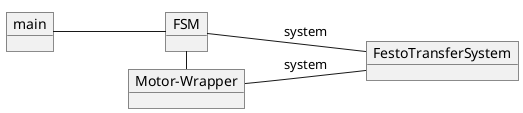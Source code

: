 @startuml
    !pragma layout smetana
    skinparam classAttributeIconSize 0
    left to right direction
    object main
    object FSM
    object "Motor-Wrapper" as wrapper
    object FestoTransferSystem

    main --- FSM
    FSM - wrapper
    FSM --- FestoTransferSystem : system
    wrapper --- FestoTransferSystem : system
@enduml